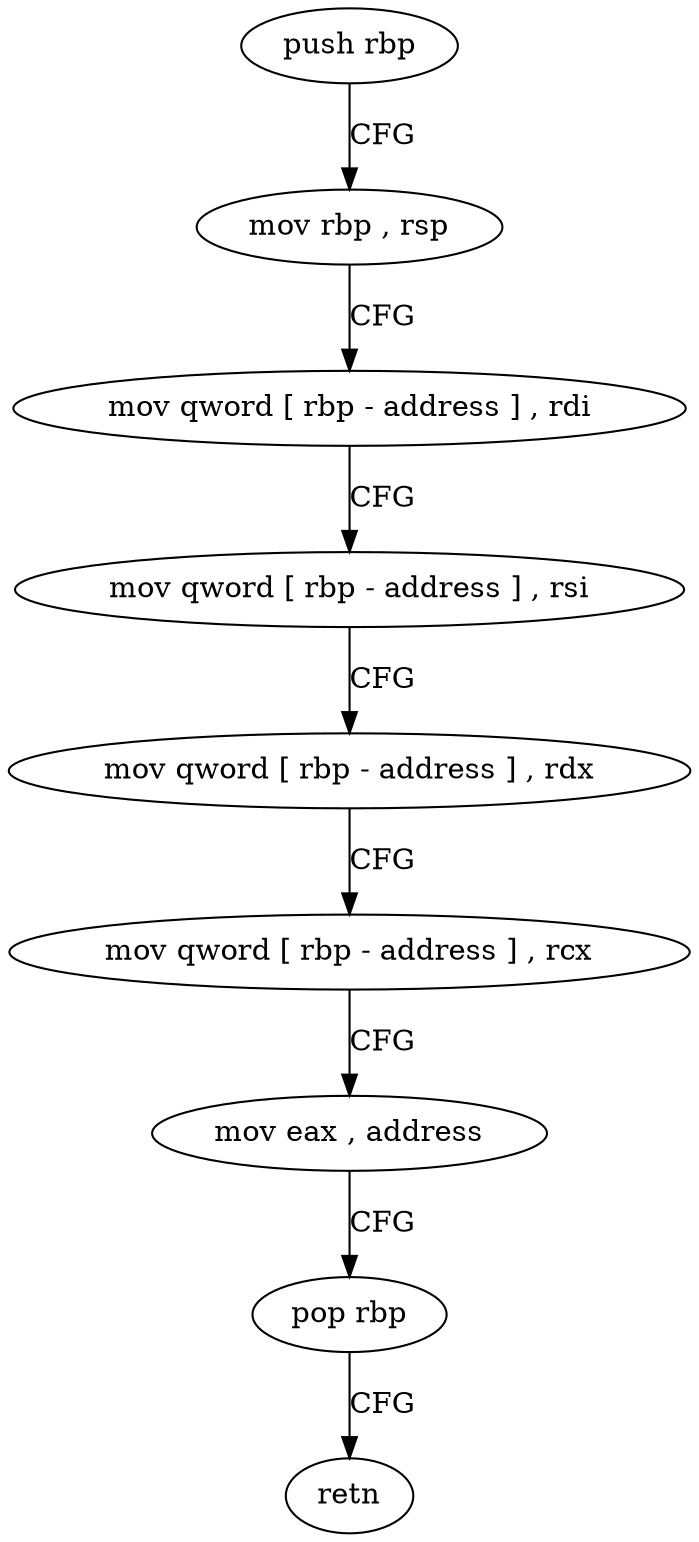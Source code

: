 digraph "func" {
"4288912" [label = "push rbp" ]
"4288913" [label = "mov rbp , rsp" ]
"4288916" [label = "mov qword [ rbp - address ] , rdi" ]
"4288920" [label = "mov qword [ rbp - address ] , rsi" ]
"4288924" [label = "mov qword [ rbp - address ] , rdx" ]
"4288928" [label = "mov qword [ rbp - address ] , rcx" ]
"4288932" [label = "mov eax , address" ]
"4288937" [label = "pop rbp" ]
"4288938" [label = "retn" ]
"4288912" -> "4288913" [ label = "CFG" ]
"4288913" -> "4288916" [ label = "CFG" ]
"4288916" -> "4288920" [ label = "CFG" ]
"4288920" -> "4288924" [ label = "CFG" ]
"4288924" -> "4288928" [ label = "CFG" ]
"4288928" -> "4288932" [ label = "CFG" ]
"4288932" -> "4288937" [ label = "CFG" ]
"4288937" -> "4288938" [ label = "CFG" ]
}
